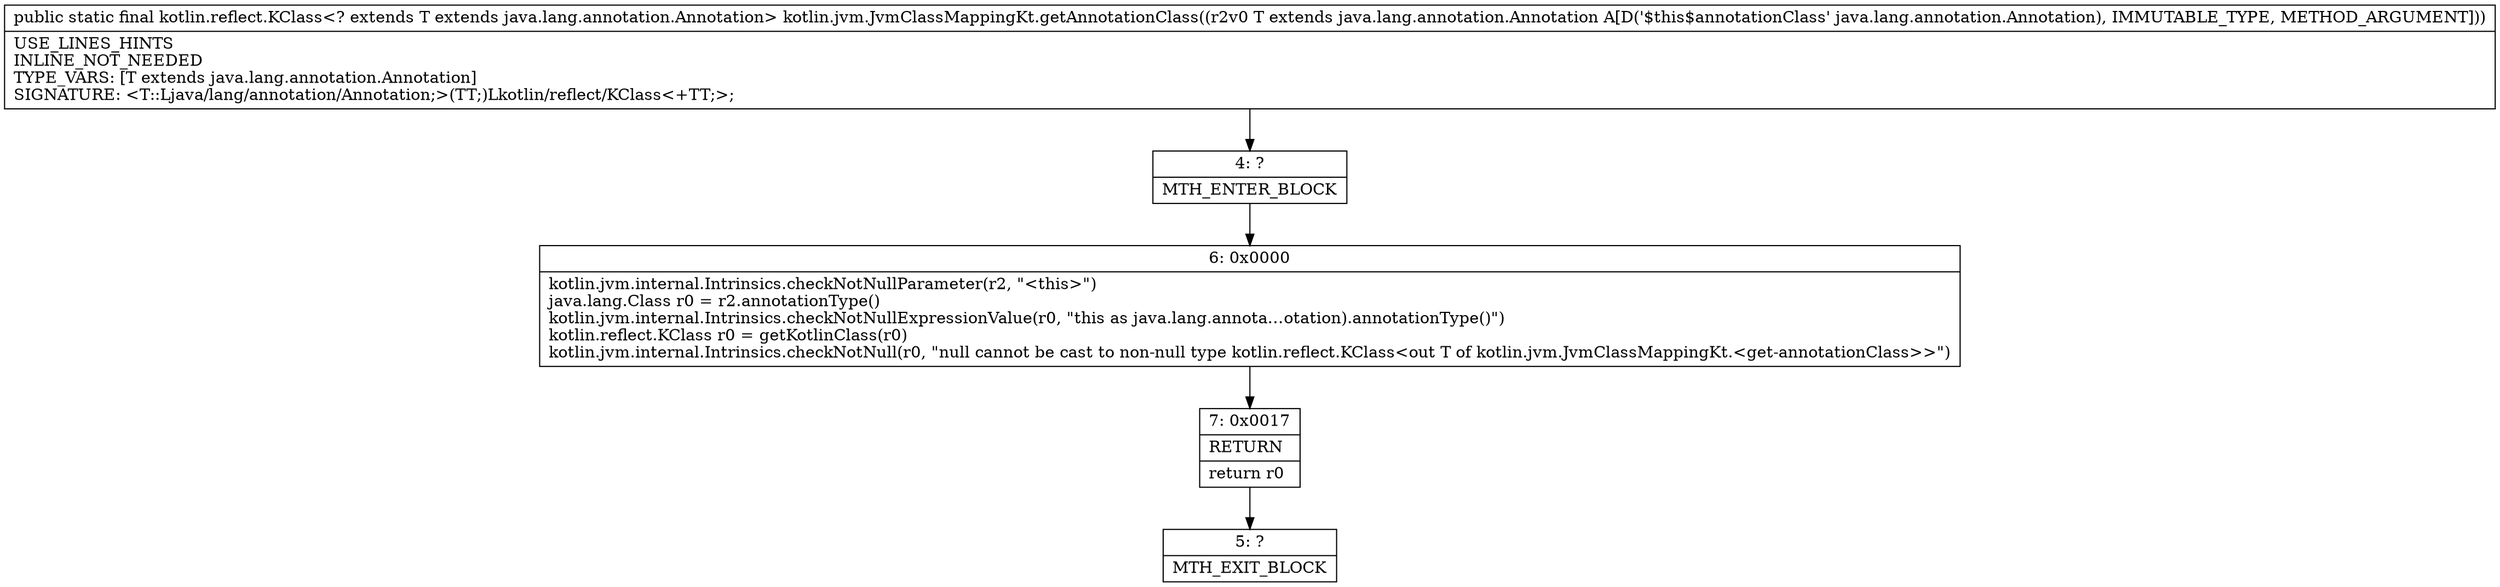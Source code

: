 digraph "CFG forkotlin.jvm.JvmClassMappingKt.getAnnotationClass(Ljava\/lang\/annotation\/Annotation;)Lkotlin\/reflect\/KClass;" {
Node_4 [shape=record,label="{4\:\ ?|MTH_ENTER_BLOCK\l}"];
Node_6 [shape=record,label="{6\:\ 0x0000|kotlin.jvm.internal.Intrinsics.checkNotNullParameter(r2, \"\<this\>\")\ljava.lang.Class r0 = r2.annotationType()\lkotlin.jvm.internal.Intrinsics.checkNotNullExpressionValue(r0, \"this as java.lang.annota…otation).annotationType()\")\lkotlin.reflect.KClass r0 = getKotlinClass(r0)\lkotlin.jvm.internal.Intrinsics.checkNotNull(r0, \"null cannot be cast to non\-null type kotlin.reflect.KClass\<out T of kotlin.jvm.JvmClassMappingKt.\<get\-annotationClass\>\>\")\l}"];
Node_7 [shape=record,label="{7\:\ 0x0017|RETURN\l|return r0\l}"];
Node_5 [shape=record,label="{5\:\ ?|MTH_EXIT_BLOCK\l}"];
MethodNode[shape=record,label="{public static final kotlin.reflect.KClass\<? extends T extends java.lang.annotation.Annotation\> kotlin.jvm.JvmClassMappingKt.getAnnotationClass((r2v0 T extends java.lang.annotation.Annotation A[D('$this$annotationClass' java.lang.annotation.Annotation), IMMUTABLE_TYPE, METHOD_ARGUMENT]))  | USE_LINES_HINTS\lINLINE_NOT_NEEDED\lTYPE_VARS: [T extends java.lang.annotation.Annotation]\lSIGNATURE: \<T::Ljava\/lang\/annotation\/Annotation;\>(TT;)Lkotlin\/reflect\/KClass\<+TT;\>;\l}"];
MethodNode -> Node_4;Node_4 -> Node_6;
Node_6 -> Node_7;
Node_7 -> Node_5;
}

